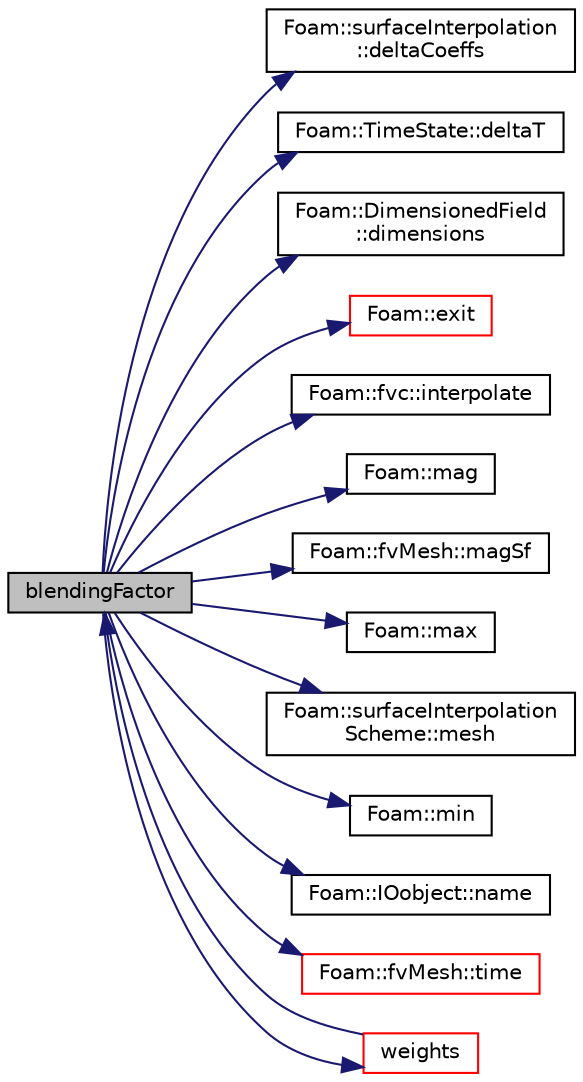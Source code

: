 digraph "blendingFactor"
{
  bgcolor="transparent";
  edge [fontname="Helvetica",fontsize="10",labelfontname="Helvetica",labelfontsize="10"];
  node [fontname="Helvetica",fontsize="10",shape=record];
  rankdir="LR";
  Node119 [label="blendingFactor",height=0.2,width=0.4,color="black", fillcolor="grey75", style="filled", fontcolor="black"];
  Node119 -> Node120 [color="midnightblue",fontsize="10",style="solid",fontname="Helvetica"];
  Node120 [label="Foam::surfaceInterpolation\l::deltaCoeffs",height=0.2,width=0.4,color="black",URL="$a24105.html#ab0b5a64a75600c28974f6287b4cd6c75",tooltip="Return reference to cell-centre difference coefficients. "];
  Node119 -> Node121 [color="midnightblue",fontsize="10",style="solid",fontname="Helvetica"];
  Node121 [label="Foam::TimeState::deltaT",height=0.2,width=0.4,color="black",URL="$a27469.html#acf83abeb32c365943662ed3cf3d8634c",tooltip="Return time step. "];
  Node119 -> Node122 [color="midnightblue",fontsize="10",style="solid",fontname="Helvetica"];
  Node122 [label="Foam::DimensionedField\l::dimensions",height=0.2,width=0.4,color="black",URL="$a27497.html#a512673c2674ca2d38885f1bb5f6994fb",tooltip="Return dimensions. "];
  Node119 -> Node123 [color="midnightblue",fontsize="10",style="solid",fontname="Helvetica"];
  Node123 [label="Foam::exit",height=0.2,width=0.4,color="red",URL="$a21851.html#a06ca7250d8e89caf05243ec094843642"];
  Node119 -> Node172 [color="midnightblue",fontsize="10",style="solid",fontname="Helvetica"];
  Node172 [label="Foam::fvc::interpolate",height=0.2,width=0.4,color="black",URL="$a21861.html#a768cc91e806b7278729a11134de57ecf",tooltip="Interpolate field onto faces using scheme given by Istream. "];
  Node119 -> Node173 [color="midnightblue",fontsize="10",style="solid",fontname="Helvetica"];
  Node173 [label="Foam::mag",height=0.2,width=0.4,color="black",URL="$a21851.html#a929da2a3fdcf3dacbbe0487d3a330dae"];
  Node119 -> Node174 [color="midnightblue",fontsize="10",style="solid",fontname="Helvetica"];
  Node174 [label="Foam::fvMesh::magSf",height=0.2,width=0.4,color="black",URL="$a23593.html#aabb6ccdce50591ae471b48b146bd27e3",tooltip="Return cell face area magnitudes. "];
  Node119 -> Node175 [color="midnightblue",fontsize="10",style="solid",fontname="Helvetica"];
  Node175 [label="Foam::max",height=0.2,width=0.4,color="black",URL="$a21851.html#ac993e906cf2774ae77e666bc24e81733"];
  Node119 -> Node176 [color="midnightblue",fontsize="10",style="solid",fontname="Helvetica"];
  Node176 [label="Foam::surfaceInterpolation\lScheme::mesh",height=0.2,width=0.4,color="black",URL="$a24109.html#a470f06cfb9b6ee887cd85d63de275607",tooltip="Return mesh reference. "];
  Node119 -> Node177 [color="midnightblue",fontsize="10",style="solid",fontname="Helvetica"];
  Node177 [label="Foam::min",height=0.2,width=0.4,color="black",URL="$a21851.html#a253e112ad2d56d96230ff39ea7f442dc"];
  Node119 -> Node178 [color="midnightblue",fontsize="10",style="solid",fontname="Helvetica"];
  Node178 [label="Foam::IOobject::name",height=0.2,width=0.4,color="black",URL="$a27249.html#acc80e00a8ac919288fb55bd14cc88bf6",tooltip="Return name. "];
  Node119 -> Node179 [color="midnightblue",fontsize="10",style="solid",fontname="Helvetica"];
  Node179 [label="Foam::fvMesh::time",height=0.2,width=0.4,color="red",URL="$a23593.html#a0d94096809fe3376b29a2a29ca11bb18",tooltip="Return the top-level database. "];
  Node119 -> Node181 [color="midnightblue",fontsize="10",style="solid",fontname="Helvetica"];
  Node181 [label="weights",height=0.2,width=0.4,color="red",URL="$a23985.html#a3850190d622c7d30ee9b7357d248d2b4",tooltip="Return the interpolation weighting factors. "];
  Node181 -> Node119 [color="midnightblue",fontsize="10",style="solid",fontname="Helvetica"];
}
